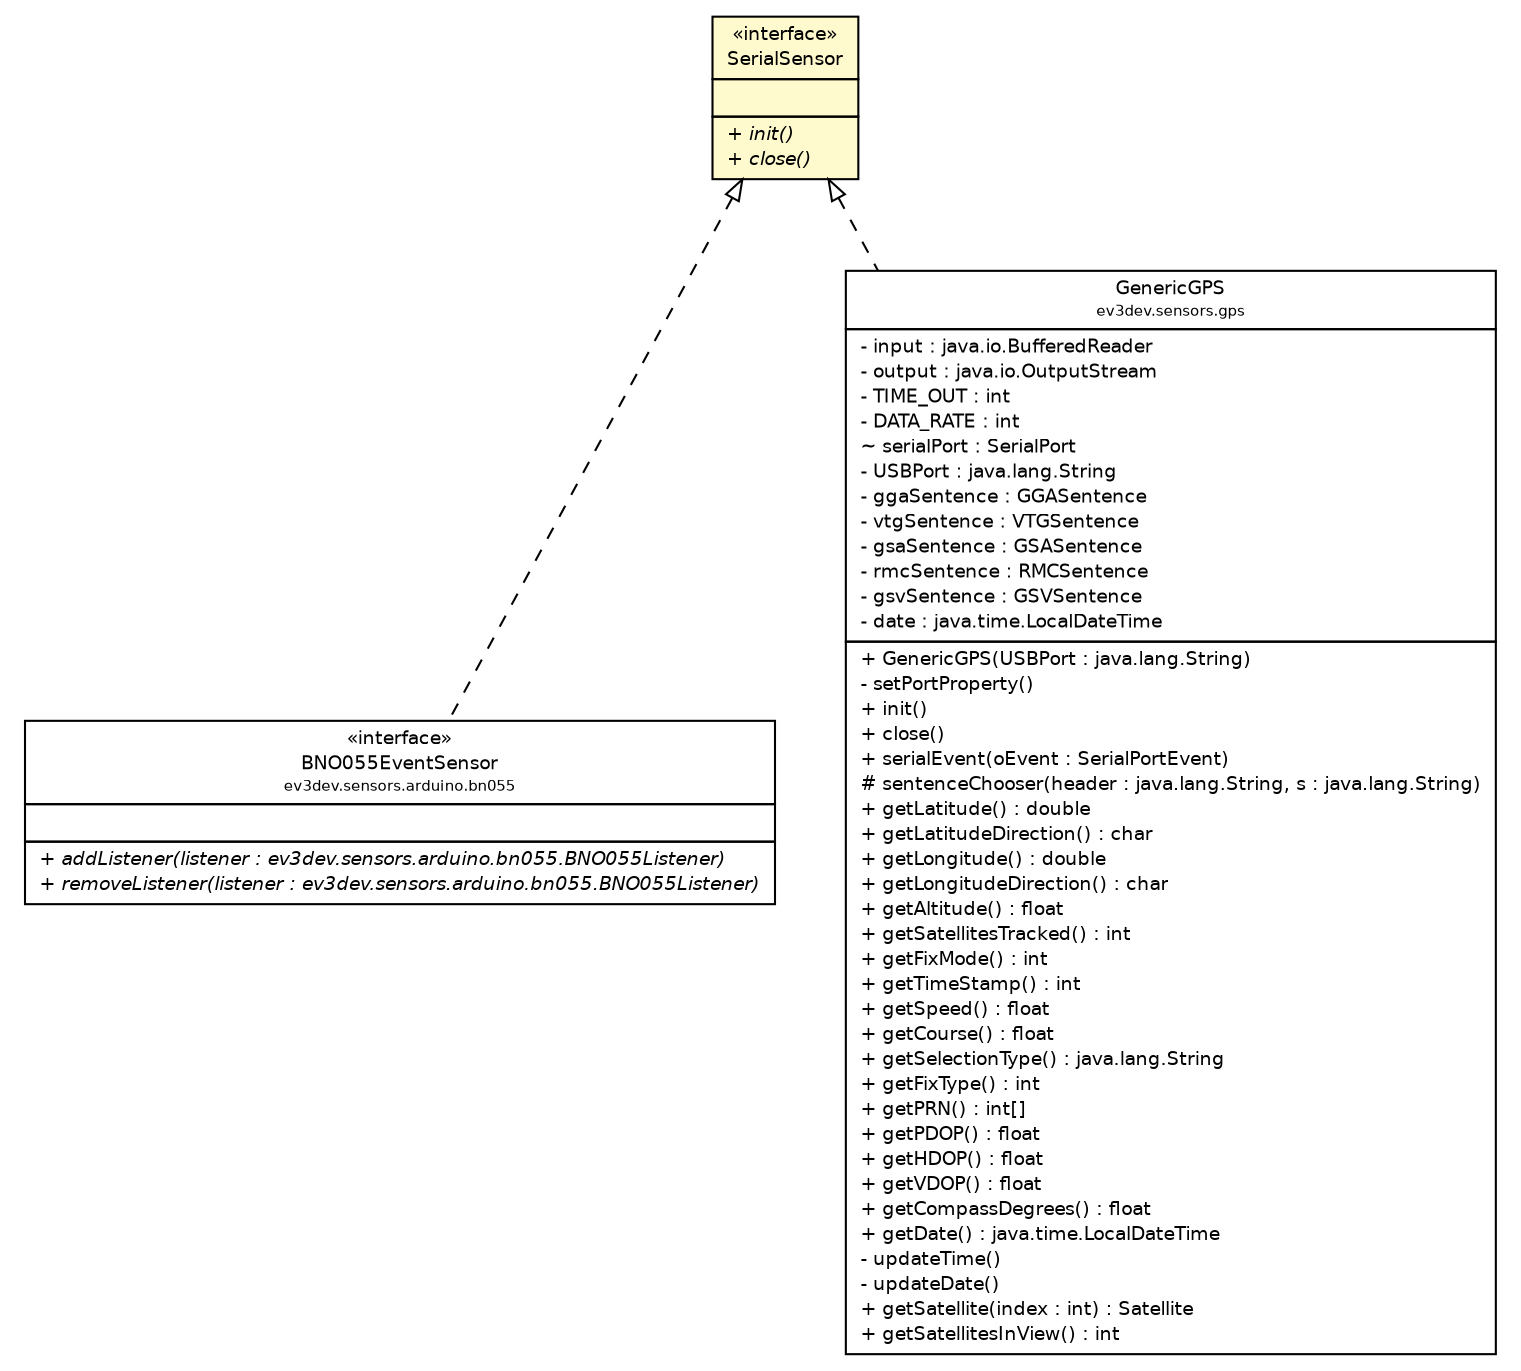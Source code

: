 #!/usr/local/bin/dot
#
# Class diagram 
# Generated by UMLGraph version R5_6-24-gf6e263 (http://www.umlgraph.org/)
#

digraph G {
	edge [fontname="Helvetica",fontsize=10,labelfontname="Helvetica",labelfontsize=10];
	node [fontname="Helvetica",fontsize=10,shape=plaintext];
	nodesep=0.25;
	ranksep=0.5;
	// ev3dev.sensors.SerialSensor
	c1449 [label=<<table title="ev3dev.sensors.SerialSensor" border="0" cellborder="1" cellspacing="0" cellpadding="2" port="p" bgcolor="lemonChiffon" href="./SerialSensor.html">
		<tr><td><table border="0" cellspacing="0" cellpadding="1">
<tr><td align="center" balign="center"> &#171;interface&#187; </td></tr>
<tr><td align="center" balign="center"> SerialSensor </td></tr>
		</table></td></tr>
		<tr><td><table border="0" cellspacing="0" cellpadding="1">
<tr><td align="left" balign="left">  </td></tr>
		</table></td></tr>
		<tr><td><table border="0" cellspacing="0" cellpadding="1">
<tr><td align="left" balign="left"><font face="Helvetica-Oblique" point-size="9.0"> + init() </font></td></tr>
<tr><td align="left" balign="left"><font face="Helvetica-Oblique" point-size="9.0"> + close() </font></td></tr>
		</table></td></tr>
		</table>>, URL="./SerialSensor.html", fontname="Helvetica", fontcolor="black", fontsize=9.0];
	// ev3dev.sensors.arduino.bn055.BNO055EventSensor
	c1452 [label=<<table title="ev3dev.sensors.arduino.bn055.BNO055EventSensor" border="0" cellborder="1" cellspacing="0" cellpadding="2" port="p" href="./arduino/bn055/BNO055EventSensor.html">
		<tr><td><table border="0" cellspacing="0" cellpadding="1">
<tr><td align="center" balign="center"> &#171;interface&#187; </td></tr>
<tr><td align="center" balign="center"> BNO055EventSensor </td></tr>
<tr><td align="center" balign="center"><font point-size="7.0"> ev3dev.sensors.arduino.bn055 </font></td></tr>
		</table></td></tr>
		<tr><td><table border="0" cellspacing="0" cellpadding="1">
<tr><td align="left" balign="left">  </td></tr>
		</table></td></tr>
		<tr><td><table border="0" cellspacing="0" cellpadding="1">
<tr><td align="left" balign="left"><font face="Helvetica-Oblique" point-size="9.0"> + addListener(listener : ev3dev.sensors.arduino.bn055.BNO055Listener) </font></td></tr>
<tr><td align="left" balign="left"><font face="Helvetica-Oblique" point-size="9.0"> + removeListener(listener : ev3dev.sensors.arduino.bn055.BNO055Listener) </font></td></tr>
		</table></td></tr>
		</table>>, URL="./arduino/bn055/BNO055EventSensor.html", fontname="Helvetica", fontcolor="black", fontsize=9.0];
	// ev3dev.sensors.gps.GenericGPS
	c1460 [label=<<table title="ev3dev.sensors.gps.GenericGPS" border="0" cellborder="1" cellspacing="0" cellpadding="2" port="p" href="./gps/GenericGPS.html">
		<tr><td><table border="0" cellspacing="0" cellpadding="1">
<tr><td align="center" balign="center"> GenericGPS </td></tr>
<tr><td align="center" balign="center"><font point-size="7.0"> ev3dev.sensors.gps </font></td></tr>
		</table></td></tr>
		<tr><td><table border="0" cellspacing="0" cellpadding="1">
<tr><td align="left" balign="left"> - input : java.io.BufferedReader </td></tr>
<tr><td align="left" balign="left"> - output : java.io.OutputStream </td></tr>
<tr><td align="left" balign="left"> - TIME_OUT : int </td></tr>
<tr><td align="left" balign="left"> - DATA_RATE : int </td></tr>
<tr><td align="left" balign="left"> ~ serialPort : SerialPort </td></tr>
<tr><td align="left" balign="left"> - USBPort : java.lang.String </td></tr>
<tr><td align="left" balign="left"> - ggaSentence : GGASentence </td></tr>
<tr><td align="left" balign="left"> - vtgSentence : VTGSentence </td></tr>
<tr><td align="left" balign="left"> - gsaSentence : GSASentence </td></tr>
<tr><td align="left" balign="left"> - rmcSentence : RMCSentence </td></tr>
<tr><td align="left" balign="left"> - gsvSentence : GSVSentence </td></tr>
<tr><td align="left" balign="left"> - date : java.time.LocalDateTime </td></tr>
		</table></td></tr>
		<tr><td><table border="0" cellspacing="0" cellpadding="1">
<tr><td align="left" balign="left"> + GenericGPS(USBPort : java.lang.String) </td></tr>
<tr><td align="left" balign="left"> - setPortProperty() </td></tr>
<tr><td align="left" balign="left"> + init() </td></tr>
<tr><td align="left" balign="left"> + close() </td></tr>
<tr><td align="left" balign="left"> + serialEvent(oEvent : SerialPortEvent) </td></tr>
<tr><td align="left" balign="left"> # sentenceChooser(header : java.lang.String, s : java.lang.String) </td></tr>
<tr><td align="left" balign="left"> + getLatitude() : double </td></tr>
<tr><td align="left" balign="left"> + getLatitudeDirection() : char </td></tr>
<tr><td align="left" balign="left"> + getLongitude() : double </td></tr>
<tr><td align="left" balign="left"> + getLongitudeDirection() : char </td></tr>
<tr><td align="left" balign="left"> + getAltitude() : float </td></tr>
<tr><td align="left" balign="left"> + getSatellitesTracked() : int </td></tr>
<tr><td align="left" balign="left"> + getFixMode() : int </td></tr>
<tr><td align="left" balign="left"> + getTimeStamp() : int </td></tr>
<tr><td align="left" balign="left"> + getSpeed() : float </td></tr>
<tr><td align="left" balign="left"> + getCourse() : float </td></tr>
<tr><td align="left" balign="left"> + getSelectionType() : java.lang.String </td></tr>
<tr><td align="left" balign="left"> + getFixType() : int </td></tr>
<tr><td align="left" balign="left"> + getPRN() : int[] </td></tr>
<tr><td align="left" balign="left"> + getPDOP() : float </td></tr>
<tr><td align="left" balign="left"> + getHDOP() : float </td></tr>
<tr><td align="left" balign="left"> + getVDOP() : float </td></tr>
<tr><td align="left" balign="left"> + getCompassDegrees() : float </td></tr>
<tr><td align="left" balign="left"> + getDate() : java.time.LocalDateTime </td></tr>
<tr><td align="left" balign="left"> - updateTime() </td></tr>
<tr><td align="left" balign="left"> - updateDate() </td></tr>
<tr><td align="left" balign="left"> + getSatellite(index : int) : Satellite </td></tr>
<tr><td align="left" balign="left"> + getSatellitesInView() : int </td></tr>
		</table></td></tr>
		</table>>, URL="./gps/GenericGPS.html", fontname="Helvetica", fontcolor="black", fontsize=9.0];
	//ev3dev.sensors.arduino.bn055.BNO055EventSensor implements ev3dev.sensors.SerialSensor
	c1449:p -> c1452:p [dir=back,arrowtail=empty,style=dashed];
	//ev3dev.sensors.gps.GenericGPS implements ev3dev.sensors.SerialSensor
	c1449:p -> c1460:p [dir=back,arrowtail=empty,style=dashed];
}

